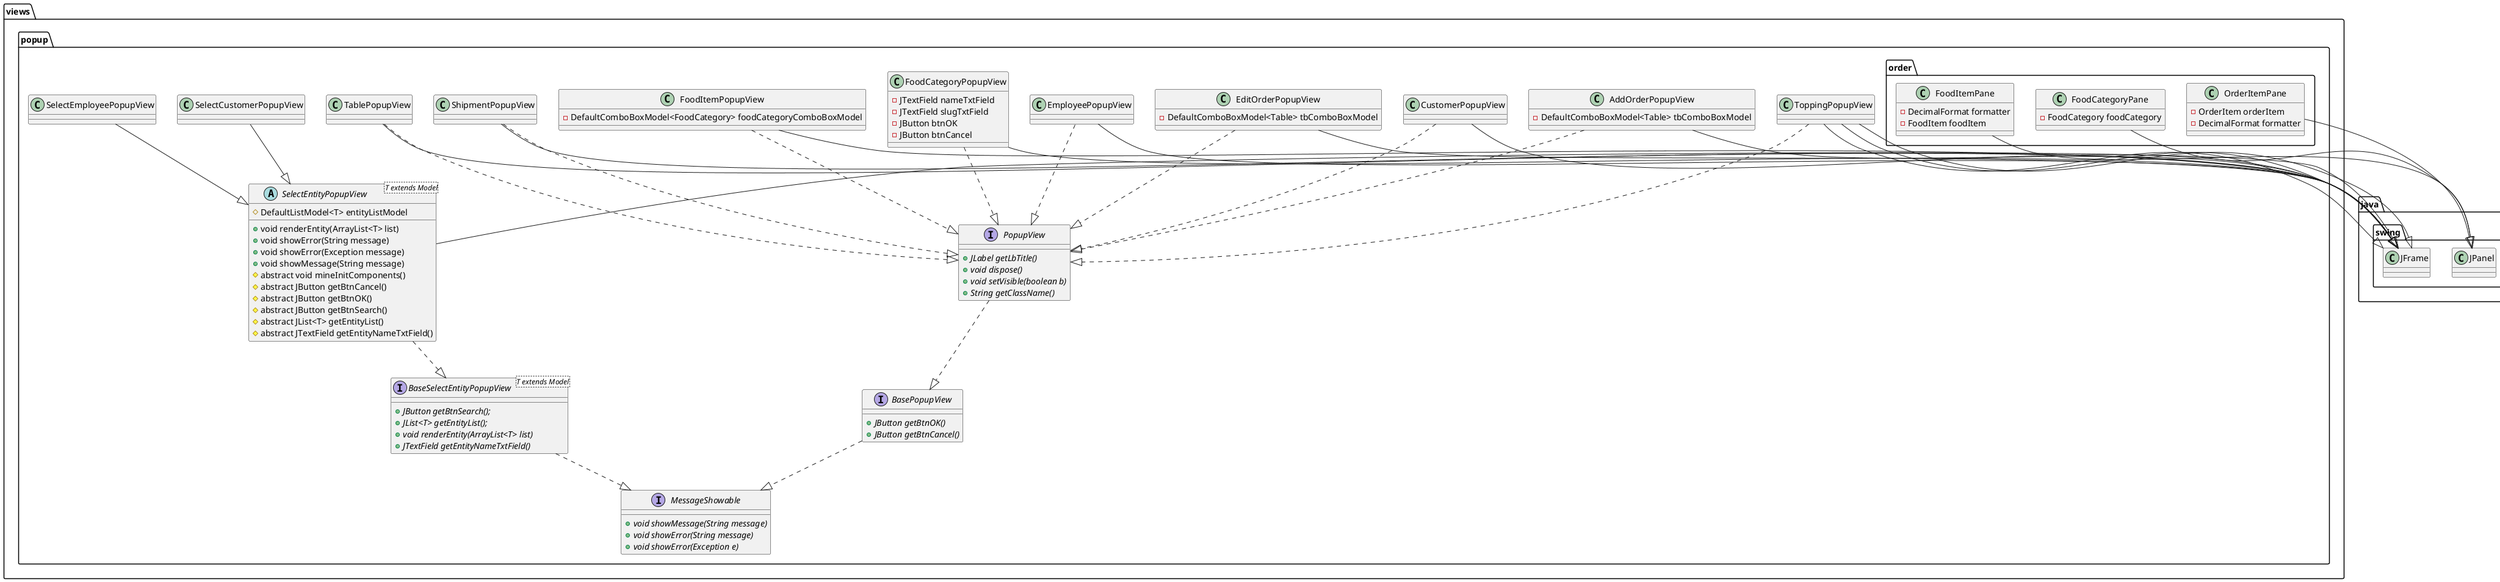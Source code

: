 @startuml
class views.popup.AddOrderPopupView {
    - DefaultComboBoxModel<Table> tbComboBoxModel
}

class views.popup.CustomerPopupView {

}

class views.popup.EditOrderPopupView {
    - DefaultComboBoxModel<Table> tbComboBoxModel
}

class views.popup.EmployeePopupView {

}

class views.popup.FoodCategoryPopupView {
    - JTextField nameTxtField
    - JTextField slugTxtField
    - JButton btnOK
    - JButton btnCancel
}

class views.popup.FoodItemPopupView {
    - DefaultComboBoxModel<FoodCategory> foodCategoryComboBoxModel
}

class views.popup.SelectCustomerPopupView {

}

class views.popup.SelectEmployeePopupView {

}

class views.popup.ShipmentPopupView {

}

class views.popup.TablePopupView {

}

class views.popup.ToppingPopupView {

}

class views.popup.order.FoodCategoryPane {
    - FoodCategory foodCategory
}

class views.popup.order.FoodItemPane {
    - DecimalFormat formatter
    - FoodItem foodItem
}

class views.popup.order.OrderItemPane {
    - OrderItem orderItem
    - DecimalFormat formatter
}
abstract class views.popup.SelectEntityPopupView<T extends Model> {
    # DefaultListModel<T> entityListModel
    + void renderEntity(ArrayList<T> list)
    + void showError(String message)
    + void showError(Exception message)
    + void showMessage(String message)
    # abstract void mineInitComponents()
    # abstract JButton getBtnCancel()
    # abstract JButton getBtnOK()
    # abstract JButton getBtnSearch()
    # abstract JList<T> getEntityList()
    # abstract JTextField getEntityNameTxtField()
}

interface views.popup.BasePopupView {
    + {abstract} JButton getBtnOK()
    + {abstract} JButton getBtnCancel()
}

interface views.popup.BaseSelectEntityPopupView<T extends Model> {
    + {abstract} JButton getBtnSearch();
    + {abstract} JList<T> getEntityList();
    + {abstract} void renderEntity(ArrayList<T> list)
    + {abstract} JTextField getEntityNameTxtField()
}

interface views.popup.MessageShowable {
    + {abstract} void showMessage(String message)
    + {abstract} void showError(String message)
    + {abstract} void showError(Exception e)
}

interface views.popup.PopupView {
    + {abstract} JLabel getLbTitle()
    + {abstract} void dispose()
    + {abstract} void setVisible(boolean b)
    + {abstract} String getClassName()
}
views.popup.AddOrderPopupView --|> java.swing.JFrame
views.popup.CustomerPopupView --|> java.swing.JFrame
views.popup.EditOrderPopupView --|> java.swing.JFrame
views.popup.EmployeePopupView --|> java.swing.JFrame
views.popup.FoodCategoryPopupView --|> java.swing.JFrame
views.popup.FoodItemPopupView --|> java.swing.JFrame
views.popup.ShipmentPopupView --|> java.swing.JFrame
views.popup.TablePopupView --|> java.swing.JFrame
views.popup.ToppingPopupView --|> java.swing.JFrame
views.popup.order.FoodCategoryPane --|> java.swing.JPanel
views.popup.order.FoodItemPane --|> java.swing.JPanel
views.popup.order.OrderItemPane --|> java.swing.JPanel
views.popup.SelectEntityPopupView --|> java.swing.JFrame
views.popup.ToppingPopupView --|> java.swing.JFrame
views.popup.ToppingPopupView --|> java.swing.JFrame

views.popup.PopupView ..|> views.popup.BasePopupView
views.popup.BasePopupView ..|> views.popup.MessageShowable
views.popup.SelectEntityPopupView ..|> views.popup.BaseSelectEntityPopupView
views.popup.AddOrderPopupView ..|> views.popup.PopupView
views.popup.CustomerPopupView ..|> views.popup.PopupView
views.popup.EditOrderPopupView ..|> views.popup.PopupView
views.popup.EmployeePopupView ..|> views.popup.PopupView
views.popup.FoodCategoryPopupView ..|> views.popup.PopupView
views.popup.FoodItemPopupView ..|> views.popup.PopupView
views.popup.TablePopupView ..|> views.popup.PopupView
views.popup.ToppingPopupView ..|> views.popup.PopupView
views.popup.SelectCustomerPopupView --|> views.popup.SelectEntityPopupView
views.popup.SelectEmployeePopupView --|> views.popup.SelectEntityPopupView
views.popup.ShipmentPopupView ..|> views.popup.PopupView
views.popup.BaseSelectEntityPopupView ..|> views.popup.MessageShowable

@enduml